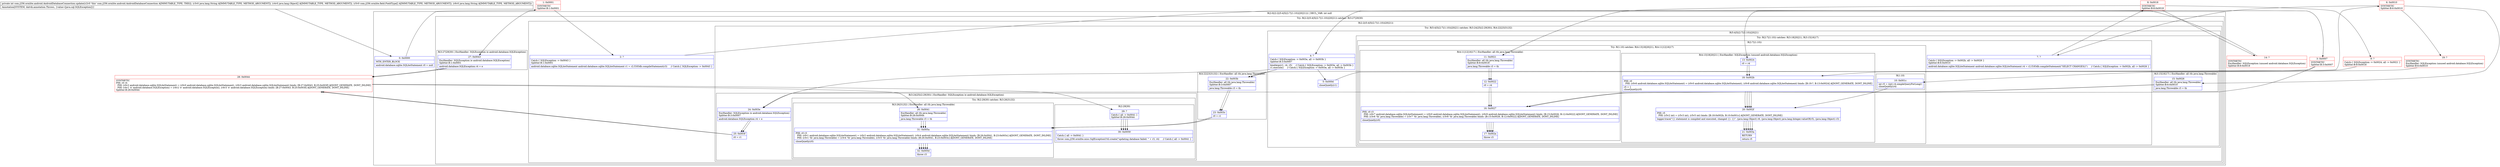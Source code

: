 digraph "CFG forcom.j256.ormlite.android.AndroidDatabaseConnection.update(Ljava\/lang\/String;[Ljava\/lang\/Object;[Lcom\/j256\/ormlite\/field\/FieldType;Ljava\/lang\/String;)I" {
subgraph cluster_Region_207733873 {
label = "R(2:0|(2:2|(5:4|5|(2:7|(1:10))|20|21))) | DECL_VAR: int null\l";
node [shape=record,color=blue];
Node_0 [shape=record,label="{0\:\ 0x0000|MTH_ENTER_BLOCK\l|android.database.sqlite.SQLiteStatement r0 = null\l}"];
subgraph cluster_TryCatchRegion_184649749 {
label = "Try: R(2:2|(5:4|5|(2:7|(1:10))|20|21)) catches: R(3:27|29|30)";
node [shape=record,color=blue];
subgraph cluster_Region_807434730 {
label = "R(2:2|(5:4|5|(2:7|(1:10))|20|21))";
node [shape=record,color=blue];
Node_2 [shape=record,label="{2\:\ ?|Catch:\{ SQLException \-\> 0x0043 \}\lSplitter:B:1:0x0001\l|android.database.sqlite.SQLiteStatement android.database.sqlite.SQLiteStatement r1 = r2.f183db.compileStatement(r3)     \/\/ Catch:\{ SQLException \-\> 0x0043 \}\l}"];
subgraph cluster_TryCatchRegion_1414048835 {
label = "Try: R(5:4|5|(2:7|(1:10))|20|21) catches: R(3:24|25|(2:29|30)), R(4:22|23|31|32)";
node [shape=record,color=blue];
subgraph cluster_Region_752441281 {
label = "R(5:4|5|(2:7|(1:10))|20|21)";
node [shape=record,color=blue];
Node_4 [shape=record,label="{4\:\ ?|Catch:\{ SQLException \-\> 0x003e, all \-\> 0x003b \}\lSplitter:B:3:0x0007\l|bindArgs(r1, r4, r5)     \/\/ Catch:\{ SQLException \-\> 0x003e, all \-\> 0x003b \}\lr1.execute()     \/\/ Catch:\{ SQLException \-\> 0x003e, all \-\> 0x003b \}\l}"];
Node_5 [shape=record,label="{5\:\ 0x000d|closeQuietly(r1)\l}"];
subgraph cluster_TryCatchRegion_1402442594 {
label = "Try: R(2:7|(1:10)) catches: R(3:18|20|21), R(3:15|16|17)";
node [shape=record,color=blue];
subgraph cluster_Region_1662511999 {
label = "R(2:7|(1:10))";
node [shape=record,color=blue];
Node_7 [shape=record,label="{7\:\ ?|Catch:\{ SQLException \-\> 0x002b, all \-\> 0x0026 \}\lSplitter:B:6:0x0010\l|android.database.sqlite.SQLiteStatement android.database.sqlite.SQLiteStatement r4 = r2.f183db.compileStatement(\"SELECT CHANGES()\")     \/\/ Catch:\{ SQLException \-\> 0x002b, all \-\> 0x0026 \}\l}"];
subgraph cluster_TryCatchRegion_1688364025 {
label = "Try: R(1:10) catches: R(4:13|18|20|21), R(4:11|12|16|17)";
node [shape=record,color=blue];
subgraph cluster_Region_1176956086 {
label = "R(1:10)";
node [shape=record,color=blue];
Node_10 [shape=record,label="{10\:\ 0x001c|int r5 = (int) r4.simpleQueryForLong()\lcloseQuietly(r4)\l}"];
}
subgraph cluster_Region_414012187 {
label = "R(4:13|18|20|21) | ExcHandler: SQLException (unused android.database.SQLException)\l";
node [shape=record,color=blue];
Node_13 [shape=record,label="{13\:\ 0x0024|r0 = r4\l}"];
Node_18 [shape=record,label="{18\:\ 0x002b|PHI: r0 \l  PHI: (r0v6 android.database.sqlite.SQLiteStatement) = (r0v0 android.database.sqlite.SQLiteStatement), (r0v8 android.database.sqlite.SQLiteStatement) binds: [B:19:?, B:13:0x0024] A[DONT_GENERATE, DONT_INLINE]\l|r5 = 1\lcloseQuietly(r0)\l}"];
Node_20 [shape=record,label="{20\:\ 0x002f|PHI: r5 \l  PHI: (r5v2 int) = (r5v3 int), (r5v5 int) binds: [B:18:0x002b, B:10:0x001c] A[DONT_GENERATE, DONT_INLINE]\l|logger.trace(\"\{\} statement is compiled and executed, changed \{\}: \{\}\", (java.lang.Object) r6, (java.lang.Object) java.lang.Integer.valueOf(r5), (java.lang.Object) r3)\l}"];
Node_21 [shape=record,label="{21\:\ 0x003a|RETURN\l|return r5\l}"];
}
subgraph cluster_Region_451763763 {
label = "R(4:11|12|16|17) | ExcHandler: all (th java.lang.Throwable)\l";
node [shape=record,color=blue];
Node_11 [shape=record,label="{11\:\ 0x0021|ExcHandler: all (th java.lang.Throwable)\lSplitter:B:8:0x0018\l|java.lang.Throwable r3 = th\l}"];
Node_12 [shape=record,label="{12\:\ 0x0022|r0 = r4\l}"];
Node_16 [shape=record,label="{16\:\ 0x0027|PHI: r0 r3 \l  PHI: (r0v7 android.database.sqlite.SQLiteStatement) = (r0v0 android.database.sqlite.SQLiteStatement), (r0v9 android.database.sqlite.SQLiteStatement) binds: [B:15:0x0026, B:12:0x0022] A[DONT_GENERATE, DONT_INLINE]\l  PHI: (r3v6 'th' java.lang.Throwable) = (r3v7 'th' java.lang.Throwable), (r3v8 'th' java.lang.Throwable) binds: [B:15:0x0026, B:12:0x0022] A[DONT_GENERATE, DONT_INLINE]\l|closeQuietly(r0)\l}"];
Node_17 [shape=record,label="{17\:\ 0x002a|throw r3\l}"];
}
}
}
subgraph cluster_Region_839586759 {
label = "R(3:18|20|21) | ExcHandler: SQLException (unused android.database.SQLException)\l";
node [shape=record,color=blue];
Node_18 [shape=record,label="{18\:\ 0x002b|PHI: r0 \l  PHI: (r0v6 android.database.sqlite.SQLiteStatement) = (r0v0 android.database.sqlite.SQLiteStatement), (r0v8 android.database.sqlite.SQLiteStatement) binds: [B:19:?, B:13:0x0024] A[DONT_GENERATE, DONT_INLINE]\l|r5 = 1\lcloseQuietly(r0)\l}"];
Node_20 [shape=record,label="{20\:\ 0x002f|PHI: r5 \l  PHI: (r5v2 int) = (r5v3 int), (r5v5 int) binds: [B:18:0x002b, B:10:0x001c] A[DONT_GENERATE, DONT_INLINE]\l|logger.trace(\"\{\} statement is compiled and executed, changed \{\}: \{\}\", (java.lang.Object) r6, (java.lang.Object) java.lang.Integer.valueOf(r5), (java.lang.Object) r3)\l}"];
Node_21 [shape=record,label="{21\:\ 0x003a|RETURN\l|return r5\l}"];
}
subgraph cluster_Region_1078766358 {
label = "R(3:15|16|17) | ExcHandler: all (th java.lang.Throwable)\l";
node [shape=record,color=blue];
Node_15 [shape=record,label="{15\:\ 0x0026|ExcHandler: all (th java.lang.Throwable)\lSplitter:B:6:0x0010\l|java.lang.Throwable r3 = th\l}"];
Node_16 [shape=record,label="{16\:\ 0x0027|PHI: r0 r3 \l  PHI: (r0v7 android.database.sqlite.SQLiteStatement) = (r0v0 android.database.sqlite.SQLiteStatement), (r0v9 android.database.sqlite.SQLiteStatement) binds: [B:15:0x0026, B:12:0x0022] A[DONT_GENERATE, DONT_INLINE]\l  PHI: (r3v6 'th' java.lang.Throwable) = (r3v7 'th' java.lang.Throwable), (r3v8 'th' java.lang.Throwable) binds: [B:15:0x0026, B:12:0x0022] A[DONT_GENERATE, DONT_INLINE]\l|closeQuietly(r0)\l}"];
Node_17 [shape=record,label="{17\:\ 0x002a|throw r3\l}"];
}
}
Node_20 [shape=record,label="{20\:\ 0x002f|PHI: r5 \l  PHI: (r5v2 int) = (r5v3 int), (r5v5 int) binds: [B:18:0x002b, B:10:0x001c] A[DONT_GENERATE, DONT_INLINE]\l|logger.trace(\"\{\} statement is compiled and executed, changed \{\}: \{\}\", (java.lang.Object) r6, (java.lang.Object) java.lang.Integer.valueOf(r5), (java.lang.Object) r3)\l}"];
Node_21 [shape=record,label="{21\:\ 0x003a|RETURN\l|return r5\l}"];
}
subgraph cluster_Region_130740155 {
label = "R(3:24|25|(2:29|30)) | ExcHandler: SQLException (e android.database.SQLException)\l";
node [shape=record,color=blue];
Node_24 [shape=record,label="{24\:\ 0x003e|ExcHandler: SQLException (e android.database.SQLException)\lSplitter:B:3:0x0007\l|android.database.SQLException r4 = e\l}"];
Node_25 [shape=record,label="{25\:\ 0x003f|r0 = r1\l}"];
subgraph cluster_TryCatchRegion_1667505752 {
label = "Try: R(2:29|30) catches: R(3:26|31|32)";
node [shape=record,color=blue];
subgraph cluster_Region_1918864579 {
label = "R(2:29|30)";
node [shape=record,color=blue];
Node_29 [shape=record,label="{29\:\ ?|Catch:\{ all \-\> 0x0041 \}\lSplitter:B:28:0x0044\l}"];
Node_30 [shape=record,label="{30\:\ 0x0059|Catch:\{ all \-\> 0x0041 \}\l|throw com.j256.ormlite.misc.SqlExceptionUtil.create(\"updating database failed: \" + r3, r4)     \/\/ Catch:\{ all \-\> 0x0041 \}\l}"];
}
subgraph cluster_Region_1242226146 {
label = "R(3:26|31|32) | ExcHandler: all (th java.lang.Throwable)\l";
node [shape=record,color=blue];
Node_26 [shape=record,label="{26\:\ 0x0041|ExcHandler: all (th java.lang.Throwable)\lSplitter:B:28:0x0044\l|java.lang.Throwable r3 = th\l}"];
Node_31 [shape=record,label="{31\:\ 0x005a|PHI: r0 r3 \l  PHI: (r0v1 android.database.sqlite.SQLiteStatement) = (r0v2 android.database.sqlite.SQLiteStatement), (r0v4 android.database.sqlite.SQLiteStatement) binds: [B:26:0x0041, B:23:0x003c] A[DONT_GENERATE, DONT_INLINE]\l  PHI: (r3v1 'th' java.lang.Throwable) = (r3v4 'th' java.lang.Throwable), (r3v5 'th' java.lang.Throwable) binds: [B:26:0x0041, B:23:0x003c] A[DONT_GENERATE, DONT_INLINE]\l|closeQuietly(r0)\l}"];
Node_32 [shape=record,label="{32\:\ 0x005d|throw r3\l}"];
}
}
}
subgraph cluster_Region_51343066 {
label = "R(4:22|23|31|32) | ExcHandler: all (th java.lang.Throwable)\l";
node [shape=record,color=blue];
Node_22 [shape=record,label="{22\:\ 0x003b|ExcHandler: all (th java.lang.Throwable)\lSplitter:B:3:0x0007\l|java.lang.Throwable r3 = th\l}"];
Node_23 [shape=record,label="{23\:\ 0x003c|r0 = r1\l}"];
Node_31 [shape=record,label="{31\:\ 0x005a|PHI: r0 r3 \l  PHI: (r0v1 android.database.sqlite.SQLiteStatement) = (r0v2 android.database.sqlite.SQLiteStatement), (r0v4 android.database.sqlite.SQLiteStatement) binds: [B:26:0x0041, B:23:0x003c] A[DONT_GENERATE, DONT_INLINE]\l  PHI: (r3v1 'th' java.lang.Throwable) = (r3v4 'th' java.lang.Throwable), (r3v5 'th' java.lang.Throwable) binds: [B:26:0x0041, B:23:0x003c] A[DONT_GENERATE, DONT_INLINE]\l|closeQuietly(r0)\l}"];
Node_32 [shape=record,label="{32\:\ 0x005d|throw r3\l}"];
}
}
}
subgraph cluster_Region_498863465 {
label = "R(3:27|29|30) | ExcHandler: SQLException (e android.database.SQLException)\l";
node [shape=record,color=blue];
Node_27 [shape=record,label="{27\:\ 0x0043|ExcHandler: SQLException (e android.database.SQLException)\lSplitter:B:1:0x0001\l|android.database.SQLException r4 = e\l}"];
Node_29 [shape=record,label="{29\:\ ?|Catch:\{ all \-\> 0x0041 \}\lSplitter:B:28:0x0044\l}"];
Node_30 [shape=record,label="{30\:\ 0x0059|Catch:\{ all \-\> 0x0041 \}\l|throw com.j256.ormlite.misc.SqlExceptionUtil.create(\"updating database failed: \" + r3, r4)     \/\/ Catch:\{ all \-\> 0x0041 \}\l}"];
}
}
}
subgraph cluster_Region_498863465 {
label = "R(3:27|29|30) | ExcHandler: SQLException (e android.database.SQLException)\l";
node [shape=record,color=blue];
Node_27 [shape=record,label="{27\:\ 0x0043|ExcHandler: SQLException (e android.database.SQLException)\lSplitter:B:1:0x0001\l|android.database.SQLException r4 = e\l}"];
Node_29 [shape=record,label="{29\:\ ?|Catch:\{ all \-\> 0x0041 \}\lSplitter:B:28:0x0044\l}"];
Node_30 [shape=record,label="{30\:\ 0x0059|Catch:\{ all \-\> 0x0041 \}\l|throw com.j256.ormlite.misc.SqlExceptionUtil.create(\"updating database failed: \" + r3, r4)     \/\/ Catch:\{ all \-\> 0x0041 \}\l}"];
}
subgraph cluster_Region_1242226146 {
label = "R(3:26|31|32) | ExcHandler: all (th java.lang.Throwable)\l";
node [shape=record,color=blue];
Node_26 [shape=record,label="{26\:\ 0x0041|ExcHandler: all (th java.lang.Throwable)\lSplitter:B:28:0x0044\l|java.lang.Throwable r3 = th\l}"];
Node_31 [shape=record,label="{31\:\ 0x005a|PHI: r0 r3 \l  PHI: (r0v1 android.database.sqlite.SQLiteStatement) = (r0v2 android.database.sqlite.SQLiteStatement), (r0v4 android.database.sqlite.SQLiteStatement) binds: [B:26:0x0041, B:23:0x003c] A[DONT_GENERATE, DONT_INLINE]\l  PHI: (r3v1 'th' java.lang.Throwable) = (r3v4 'th' java.lang.Throwable), (r3v5 'th' java.lang.Throwable) binds: [B:26:0x0041, B:23:0x003c] A[DONT_GENERATE, DONT_INLINE]\l|closeQuietly(r0)\l}"];
Node_32 [shape=record,label="{32\:\ 0x005d|throw r3\l}"];
}
subgraph cluster_Region_130740155 {
label = "R(3:24|25|(2:29|30)) | ExcHandler: SQLException (e android.database.SQLException)\l";
node [shape=record,color=blue];
Node_24 [shape=record,label="{24\:\ 0x003e|ExcHandler: SQLException (e android.database.SQLException)\lSplitter:B:3:0x0007\l|android.database.SQLException r4 = e\l}"];
Node_25 [shape=record,label="{25\:\ 0x003f|r0 = r1\l}"];
subgraph cluster_TryCatchRegion_1667505752 {
label = "Try: R(2:29|30) catches: R(3:26|31|32)";
node [shape=record,color=blue];
subgraph cluster_Region_1918864579 {
label = "R(2:29|30)";
node [shape=record,color=blue];
Node_29 [shape=record,label="{29\:\ ?|Catch:\{ all \-\> 0x0041 \}\lSplitter:B:28:0x0044\l}"];
Node_30 [shape=record,label="{30\:\ 0x0059|Catch:\{ all \-\> 0x0041 \}\l|throw com.j256.ormlite.misc.SqlExceptionUtil.create(\"updating database failed: \" + r3, r4)     \/\/ Catch:\{ all \-\> 0x0041 \}\l}"];
}
subgraph cluster_Region_1242226146 {
label = "R(3:26|31|32) | ExcHandler: all (th java.lang.Throwable)\l";
node [shape=record,color=blue];
Node_26 [shape=record,label="{26\:\ 0x0041|ExcHandler: all (th java.lang.Throwable)\lSplitter:B:28:0x0044\l|java.lang.Throwable r3 = th\l}"];
Node_31 [shape=record,label="{31\:\ 0x005a|PHI: r0 r3 \l  PHI: (r0v1 android.database.sqlite.SQLiteStatement) = (r0v2 android.database.sqlite.SQLiteStatement), (r0v4 android.database.sqlite.SQLiteStatement) binds: [B:26:0x0041, B:23:0x003c] A[DONT_GENERATE, DONT_INLINE]\l  PHI: (r3v1 'th' java.lang.Throwable) = (r3v4 'th' java.lang.Throwable), (r3v5 'th' java.lang.Throwable) binds: [B:26:0x0041, B:23:0x003c] A[DONT_GENERATE, DONT_INLINE]\l|closeQuietly(r0)\l}"];
Node_32 [shape=record,label="{32\:\ 0x005d|throw r3\l}"];
}
}
}
subgraph cluster_Region_51343066 {
label = "R(4:22|23|31|32) | ExcHandler: all (th java.lang.Throwable)\l";
node [shape=record,color=blue];
Node_22 [shape=record,label="{22\:\ 0x003b|ExcHandler: all (th java.lang.Throwable)\lSplitter:B:3:0x0007\l|java.lang.Throwable r3 = th\l}"];
Node_23 [shape=record,label="{23\:\ 0x003c|r0 = r1\l}"];
Node_31 [shape=record,label="{31\:\ 0x005a|PHI: r0 r3 \l  PHI: (r0v1 android.database.sqlite.SQLiteStatement) = (r0v2 android.database.sqlite.SQLiteStatement), (r0v4 android.database.sqlite.SQLiteStatement) binds: [B:26:0x0041, B:23:0x003c] A[DONT_GENERATE, DONT_INLINE]\l  PHI: (r3v1 'th' java.lang.Throwable) = (r3v4 'th' java.lang.Throwable), (r3v5 'th' java.lang.Throwable) binds: [B:26:0x0041, B:23:0x003c] A[DONT_GENERATE, DONT_INLINE]\l|closeQuietly(r0)\l}"];
Node_32 [shape=record,label="{32\:\ 0x005d|throw r3\l}"];
}
subgraph cluster_Region_839586759 {
label = "R(3:18|20|21) | ExcHandler: SQLException (unused android.database.SQLException)\l";
node [shape=record,color=blue];
Node_18 [shape=record,label="{18\:\ 0x002b|PHI: r0 \l  PHI: (r0v6 android.database.sqlite.SQLiteStatement) = (r0v0 android.database.sqlite.SQLiteStatement), (r0v8 android.database.sqlite.SQLiteStatement) binds: [B:19:?, B:13:0x0024] A[DONT_GENERATE, DONT_INLINE]\l|r5 = 1\lcloseQuietly(r0)\l}"];
Node_20 [shape=record,label="{20\:\ 0x002f|PHI: r5 \l  PHI: (r5v2 int) = (r5v3 int), (r5v5 int) binds: [B:18:0x002b, B:10:0x001c] A[DONT_GENERATE, DONT_INLINE]\l|logger.trace(\"\{\} statement is compiled and executed, changed \{\}: \{\}\", (java.lang.Object) r6, (java.lang.Object) java.lang.Integer.valueOf(r5), (java.lang.Object) r3)\l}"];
Node_21 [shape=record,label="{21\:\ 0x003a|RETURN\l|return r5\l}"];
}
subgraph cluster_Region_1078766358 {
label = "R(3:15|16|17) | ExcHandler: all (th java.lang.Throwable)\l";
node [shape=record,color=blue];
Node_15 [shape=record,label="{15\:\ 0x0026|ExcHandler: all (th java.lang.Throwable)\lSplitter:B:6:0x0010\l|java.lang.Throwable r3 = th\l}"];
Node_16 [shape=record,label="{16\:\ 0x0027|PHI: r0 r3 \l  PHI: (r0v7 android.database.sqlite.SQLiteStatement) = (r0v0 android.database.sqlite.SQLiteStatement), (r0v9 android.database.sqlite.SQLiteStatement) binds: [B:15:0x0026, B:12:0x0022] A[DONT_GENERATE, DONT_INLINE]\l  PHI: (r3v6 'th' java.lang.Throwable) = (r3v7 'th' java.lang.Throwable), (r3v8 'th' java.lang.Throwable) binds: [B:15:0x0026, B:12:0x0022] A[DONT_GENERATE, DONT_INLINE]\l|closeQuietly(r0)\l}"];
Node_17 [shape=record,label="{17\:\ 0x002a|throw r3\l}"];
}
subgraph cluster_Region_414012187 {
label = "R(4:13|18|20|21) | ExcHandler: SQLException (unused android.database.SQLException)\l";
node [shape=record,color=blue];
Node_13 [shape=record,label="{13\:\ 0x0024|r0 = r4\l}"];
Node_18 [shape=record,label="{18\:\ 0x002b|PHI: r0 \l  PHI: (r0v6 android.database.sqlite.SQLiteStatement) = (r0v0 android.database.sqlite.SQLiteStatement), (r0v8 android.database.sqlite.SQLiteStatement) binds: [B:19:?, B:13:0x0024] A[DONT_GENERATE, DONT_INLINE]\l|r5 = 1\lcloseQuietly(r0)\l}"];
Node_20 [shape=record,label="{20\:\ 0x002f|PHI: r5 \l  PHI: (r5v2 int) = (r5v3 int), (r5v5 int) binds: [B:18:0x002b, B:10:0x001c] A[DONT_GENERATE, DONT_INLINE]\l|logger.trace(\"\{\} statement is compiled and executed, changed \{\}: \{\}\", (java.lang.Object) r6, (java.lang.Object) java.lang.Integer.valueOf(r5), (java.lang.Object) r3)\l}"];
Node_21 [shape=record,label="{21\:\ 0x003a|RETURN\l|return r5\l}"];
}
subgraph cluster_Region_451763763 {
label = "R(4:11|12|16|17) | ExcHandler: all (th java.lang.Throwable)\l";
node [shape=record,color=blue];
Node_11 [shape=record,label="{11\:\ 0x0021|ExcHandler: all (th java.lang.Throwable)\lSplitter:B:8:0x0018\l|java.lang.Throwable r3 = th\l}"];
Node_12 [shape=record,label="{12\:\ 0x0022|r0 = r4\l}"];
Node_16 [shape=record,label="{16\:\ 0x0027|PHI: r0 r3 \l  PHI: (r0v7 android.database.sqlite.SQLiteStatement) = (r0v0 android.database.sqlite.SQLiteStatement), (r0v9 android.database.sqlite.SQLiteStatement) binds: [B:15:0x0026, B:12:0x0022] A[DONT_GENERATE, DONT_INLINE]\l  PHI: (r3v6 'th' java.lang.Throwable) = (r3v7 'th' java.lang.Throwable), (r3v8 'th' java.lang.Throwable) binds: [B:15:0x0026, B:12:0x0022] A[DONT_GENERATE, DONT_INLINE]\l|closeQuietly(r0)\l}"];
Node_17 [shape=record,label="{17\:\ 0x002a|throw r3\l}"];
}
Node_1 [shape=record,color=red,label="{1\:\ 0x0001|SYNTHETIC\lSplitter:B:1:0x0001\l}"];
Node_3 [shape=record,color=red,label="{3\:\ 0x0007|SYNTHETIC\lSplitter:B:3:0x0007\l}"];
Node_6 [shape=record,color=red,label="{6\:\ 0x0010|SYNTHETIC\lSplitter:B:6:0x0010\l}"];
Node_8 [shape=record,color=red,label="{8\:\ 0x0018|SYNTHETIC\lSplitter:B:8:0x0018\l}"];
Node_9 [shape=record,color=red,label="{9\:\ ?|Catch:\{ SQLException \-\> 0x0024, all \-\> 0x0021 \}\lSplitter:B:8:0x0018\l}"];
Node_14 [shape=record,color=red,label="{14\:\ ?|SYNTHETIC\lExcHandler: SQLException (unused android.database.SQLException)\lSplitter:B:8:0x0018\l}"];
Node_19 [shape=record,color=red,label="{19\:\ ?|SYNTHETIC\lExcHandler: SQLException (unused android.database.SQLException)\lSplitter:B:6:0x0010\l}"];
Node_28 [shape=record,color=red,label="{28\:\ 0x0044|SYNTHETIC\lPHI: r0 r4 \l  PHI: (r0v2 android.database.sqlite.SQLiteStatement) = (r0v0 android.database.sqlite.SQLiteStatement), (r0v3 android.database.sqlite.SQLiteStatement) binds: [B:27:0x0043, B:25:0x003f] A[DONT_GENERATE, DONT_INLINE]\l  PHI: (r4v1 'e' android.database.SQLException) = (r4v2 'e' android.database.SQLException), (r4v3 'e' android.database.SQLException) binds: [B:27:0x0043, B:25:0x003f] A[DONT_GENERATE, DONT_INLINE]\lSplitter:B:28:0x0044\l}"];
MethodNode[shape=record,label="{private int com.j256.ormlite.android.AndroidDatabaseConnection.update((r2v0 'this' com.j256.ormlite.android.AndroidDatabaseConnection A[IMMUTABLE_TYPE, THIS]), (r3v0 java.lang.String A[IMMUTABLE_TYPE, METHOD_ARGUMENT]), (r4v0 java.lang.Object[] A[IMMUTABLE_TYPE, METHOD_ARGUMENT]), (r5v0 com.j256.ormlite.field.FieldType[] A[IMMUTABLE_TYPE, METHOD_ARGUMENT]), (r6v0 java.lang.String A[IMMUTABLE_TYPE, METHOD_ARGUMENT]))  | Annotation[SYSTEM, dalvik.annotation.Throws, \{value=[java.sql.SQLException]\}]\l}"];
MethodNode -> Node_0;
Node_0 -> Node_1;
Node_2 -> Node_3;
Node_4 -> Node_5;
Node_4 -> Node_24;
Node_4 -> Node_22;
Node_5 -> Node_6;
Node_7 -> Node_8;
Node_10 -> Node_20;
Node_13 -> Node_18;
Node_18 -> Node_20;
Node_20 -> Node_21;
Node_11 -> Node_12;
Node_12 -> Node_16;
Node_16 -> Node_17;
Node_18 -> Node_20;
Node_20 -> Node_21;
Node_15 -> Node_16;
Node_16 -> Node_17;
Node_20 -> Node_21;
Node_24 -> Node_25;
Node_25 -> Node_28;
Node_29 -> Node_30;
Node_26 -> Node_31;
Node_31 -> Node_32;
Node_22 -> Node_23;
Node_23 -> Node_31;
Node_31 -> Node_32;
Node_27 -> Node_28;
Node_29 -> Node_30;
Node_27 -> Node_28;
Node_29 -> Node_30;
Node_26 -> Node_31;
Node_31 -> Node_32;
Node_24 -> Node_25;
Node_25 -> Node_28;
Node_29 -> Node_30;
Node_26 -> Node_31;
Node_31 -> Node_32;
Node_22 -> Node_23;
Node_23 -> Node_31;
Node_31 -> Node_32;
Node_18 -> Node_20;
Node_20 -> Node_21;
Node_15 -> Node_16;
Node_16 -> Node_17;
Node_13 -> Node_18;
Node_18 -> Node_20;
Node_20 -> Node_21;
Node_11 -> Node_12;
Node_12 -> Node_16;
Node_16 -> Node_17;
Node_1 -> Node_2;
Node_1 -> Node_27;
Node_3 -> Node_4;
Node_3 -> Node_24;
Node_3 -> Node_22;
Node_6 -> Node_7;
Node_6 -> Node_19;
Node_6 -> Node_15;
Node_8 -> Node_9;
Node_8 -> Node_14;
Node_8 -> Node_11;
Node_9 -> Node_10;
Node_14 -> Node_13;
Node_19 -> Node_18;
Node_28 -> Node_29;
Node_28 -> Node_26;
}

